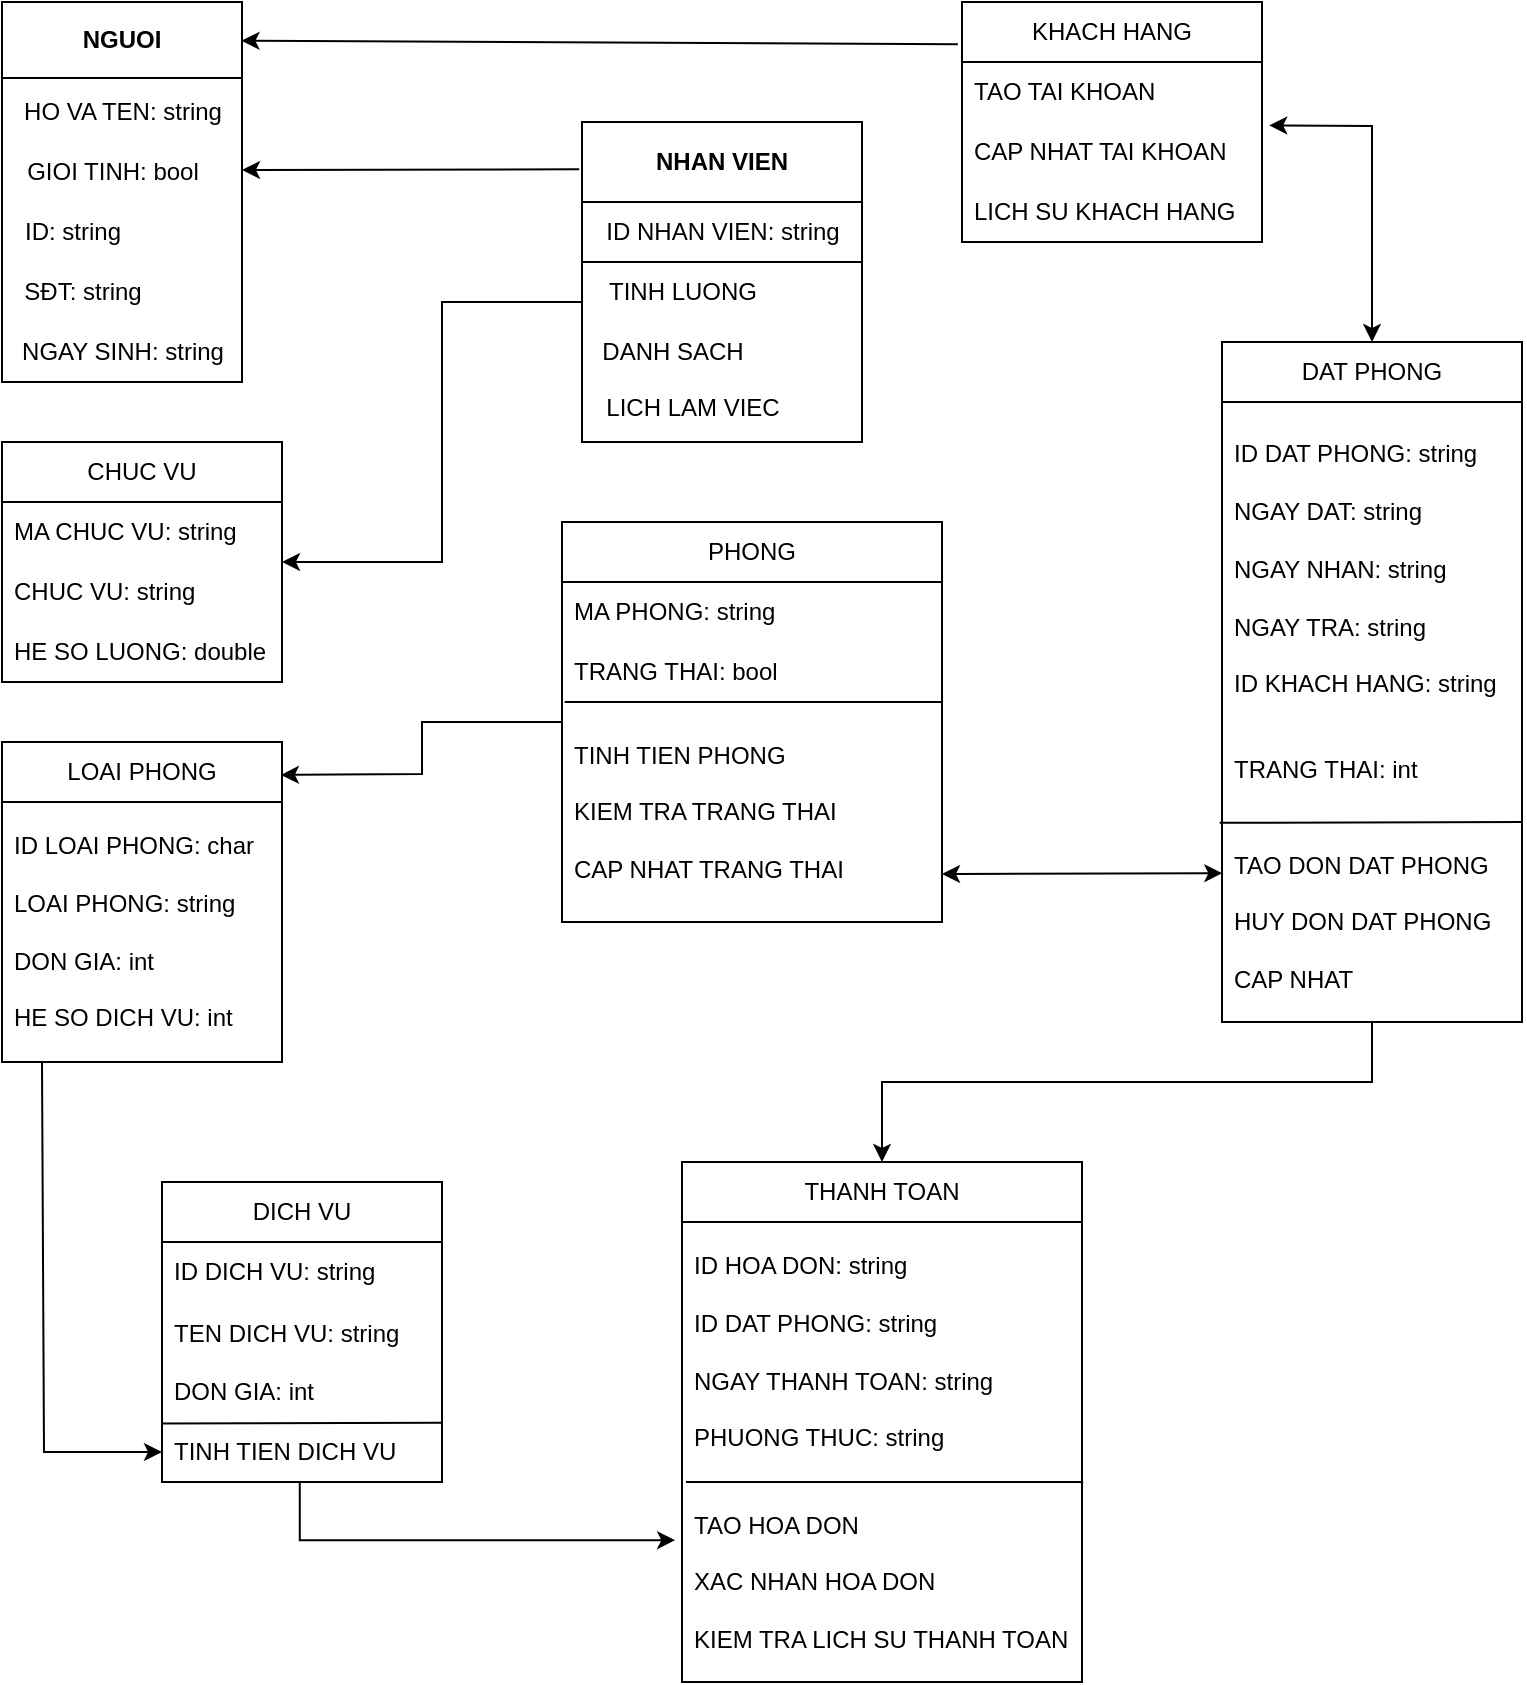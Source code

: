 <mxfile version="24.8.3">
  <diagram id="C5RBs43oDa-KdzZeNtuy" name="Page-1">
    <mxGraphModel dx="862" dy="1085" grid="1" gridSize="10" guides="1" tooltips="1" connect="1" arrows="1" fold="1" page="1" pageScale="1" pageWidth="827" pageHeight="1169" math="0" shadow="0">
      <root>
        <mxCell id="WIyWlLk6GJQsqaUBKTNV-0" />
        <mxCell id="WIyWlLk6GJQsqaUBKTNV-1" parent="WIyWlLk6GJQsqaUBKTNV-0" />
        <mxCell id="i3vQC6eebiwim4Twtcch-16" value="NGUOI" style="swimlane;whiteSpace=wrap;html=1;align=center;verticalAlign=middle;fontFamily=Helvetica;fontSize=12;fontColor=default;autosize=1;resizable=1;fillColor=none;gradientColor=none;startSize=38;movable=1;rotatable=1;deletable=1;editable=1;locked=0;connectable=1;" parent="WIyWlLk6GJQsqaUBKTNV-1" vertex="1">
          <mxGeometry x="20" y="20" width="120" height="190" as="geometry">
            <mxRectangle x="80" y="120" width="140" height="40" as="alternateBounds" />
          </mxGeometry>
        </mxCell>
        <mxCell id="i3vQC6eebiwim4Twtcch-18" value="GIOI TINH: bool" style="text;html=1;align=center;verticalAlign=middle;resizable=0;points=[];autosize=1;strokeColor=none;fillColor=none;fontFamily=Helvetica;fontSize=12;fontColor=default;" parent="i3vQC6eebiwim4Twtcch-16" vertex="1">
          <mxGeometry y="70" width="110" height="30" as="geometry" />
        </mxCell>
        <mxCell id="i3vQC6eebiwim4Twtcch-19" value="ID: string" style="text;html=1;align=center;verticalAlign=middle;resizable=0;points=[];autosize=1;strokeColor=none;fillColor=none;fontFamily=Helvetica;fontSize=12;fontColor=default;" parent="i3vQC6eebiwim4Twtcch-16" vertex="1">
          <mxGeometry y="100" width="70" height="30" as="geometry" />
        </mxCell>
        <mxCell id="i3vQC6eebiwim4Twtcch-24" value="SĐT: string" style="text;html=1;align=center;verticalAlign=middle;resizable=0;points=[];autosize=1;strokeColor=none;fillColor=none;fontFamily=Helvetica;fontSize=12;fontColor=default;" parent="i3vQC6eebiwim4Twtcch-16" vertex="1">
          <mxGeometry y="130" width="80" height="30" as="geometry" />
        </mxCell>
        <mxCell id="i3vQC6eebiwim4Twtcch-25" value="NGAY SINH: string" style="text;html=1;align=center;verticalAlign=middle;resizable=0;points=[];autosize=1;strokeColor=none;fillColor=none;fontFamily=Helvetica;fontSize=12;fontColor=default;" parent="i3vQC6eebiwim4Twtcch-16" vertex="1">
          <mxGeometry y="160" width="120" height="30" as="geometry" />
        </mxCell>
        <mxCell id="i3vQC6eebiwim4Twtcch-17" value="HO VA TEN: string" style="text;html=1;align=center;verticalAlign=middle;resizable=0;points=[];autosize=1;strokeColor=none;fillColor=none;fontFamily=Helvetica;fontSize=12;fontColor=default;" parent="i3vQC6eebiwim4Twtcch-16" vertex="1">
          <mxGeometry y="40" width="120" height="30" as="geometry" />
        </mxCell>
        <mxCell id="i3vQC6eebiwim4Twtcch-39" value="NHAN VIEN" style="swimlane;whiteSpace=wrap;html=1;startSize=40;" parent="WIyWlLk6GJQsqaUBKTNV-1" vertex="1">
          <mxGeometry x="310" y="80" width="140" height="160" as="geometry">
            <mxRectangle x="310" y="80" width="110" height="40" as="alternateBounds" />
          </mxGeometry>
        </mxCell>
        <mxCell id="i3vQC6eebiwim4Twtcch-40" value="ID NHAN VIEN: string" style="text;html=1;align=center;verticalAlign=middle;resizable=0;points=[];autosize=1;strokeColor=none;fillColor=none;" parent="i3vQC6eebiwim4Twtcch-39" vertex="1">
          <mxGeometry y="40" width="140" height="30" as="geometry" />
        </mxCell>
        <mxCell id="i3vQC6eebiwim4Twtcch-41" value="" style="endArrow=none;html=1;rounded=0;" parent="i3vQC6eebiwim4Twtcch-39" edge="1">
          <mxGeometry width="50" height="50" relative="1" as="geometry">
            <mxPoint y="70" as="sourcePoint" />
            <mxPoint x="140" y="70" as="targetPoint" />
            <Array as="points" />
          </mxGeometry>
        </mxCell>
        <mxCell id="i3vQC6eebiwim4Twtcch-45" value="TINH LUONG" style="text;html=1;align=center;verticalAlign=middle;resizable=0;points=[];autosize=1;strokeColor=none;fillColor=none;" parent="i3vQC6eebiwim4Twtcch-39" vertex="1">
          <mxGeometry y="70" width="100" height="30" as="geometry" />
        </mxCell>
        <mxCell id="7J45QRhB3qLV9kXO11zj-0" value="DANH SACH" style="text;html=1;align=center;verticalAlign=middle;resizable=0;points=[];autosize=1;strokeColor=none;fillColor=none;" parent="i3vQC6eebiwim4Twtcch-39" vertex="1">
          <mxGeometry y="100" width="90" height="30" as="geometry" />
        </mxCell>
        <mxCell id="7J45QRhB3qLV9kXO11zj-1" value="LICH LAM VIEC" style="text;html=1;align=center;verticalAlign=middle;resizable=0;points=[];autosize=1;strokeColor=none;fillColor=none;" parent="i3vQC6eebiwim4Twtcch-39" vertex="1">
          <mxGeometry y="128" width="110" height="30" as="geometry" />
        </mxCell>
        <mxCell id="7J45QRhB3qLV9kXO11zj-2" value="KHACH HANG" style="swimlane;fontStyle=0;childLayout=stackLayout;horizontal=1;startSize=30;horizontalStack=0;resizeParent=1;resizeParentMax=0;resizeLast=0;collapsible=1;marginBottom=0;whiteSpace=wrap;html=1;" parent="WIyWlLk6GJQsqaUBKTNV-1" vertex="1">
          <mxGeometry x="500" y="20" width="150" height="120" as="geometry" />
        </mxCell>
        <mxCell id="7J45QRhB3qLV9kXO11zj-3" value="TAO TAI KHOAN" style="text;strokeColor=none;fillColor=none;align=left;verticalAlign=middle;spacingLeft=4;spacingRight=4;overflow=hidden;points=[[0,0.5],[1,0.5]];portConstraint=eastwest;rotatable=0;whiteSpace=wrap;html=1;" parent="7J45QRhB3qLV9kXO11zj-2" vertex="1">
          <mxGeometry y="30" width="150" height="30" as="geometry" />
        </mxCell>
        <mxCell id="7J45QRhB3qLV9kXO11zj-4" value="CAP NHAT TAI KHOAN" style="text;strokeColor=none;fillColor=none;align=left;verticalAlign=middle;spacingLeft=4;spacingRight=4;overflow=hidden;points=[[0,0.5],[1,0.5]];portConstraint=eastwest;rotatable=0;whiteSpace=wrap;html=1;" parent="7J45QRhB3qLV9kXO11zj-2" vertex="1">
          <mxGeometry y="60" width="150" height="30" as="geometry" />
        </mxCell>
        <mxCell id="7J45QRhB3qLV9kXO11zj-5" value="LICH SU KHACH HANG" style="text;strokeColor=none;fillColor=none;align=left;verticalAlign=middle;spacingLeft=4;spacingRight=4;overflow=hidden;points=[[0,0.5],[1,0.5]];portConstraint=eastwest;rotatable=0;whiteSpace=wrap;html=1;" parent="7J45QRhB3qLV9kXO11zj-2" vertex="1">
          <mxGeometry y="90" width="150" height="30" as="geometry" />
        </mxCell>
        <mxCell id="7J45QRhB3qLV9kXO11zj-7" value="PHONG" style="swimlane;fontStyle=0;childLayout=stackLayout;horizontal=1;startSize=30;horizontalStack=0;resizeParent=1;resizeParentMax=0;resizeLast=0;collapsible=1;marginBottom=0;whiteSpace=wrap;html=1;" parent="WIyWlLk6GJQsqaUBKTNV-1" vertex="1">
          <mxGeometry x="300" y="280" width="190" height="200" as="geometry" />
        </mxCell>
        <mxCell id="7J45QRhB3qLV9kXO11zj-8" value="MA PHONG: string&amp;nbsp;" style="text;strokeColor=none;fillColor=none;align=left;verticalAlign=middle;spacingLeft=4;spacingRight=4;overflow=hidden;points=[[0,0.5],[1,0.5]];portConstraint=eastwest;rotatable=0;whiteSpace=wrap;html=1;" parent="7J45QRhB3qLV9kXO11zj-7" vertex="1">
          <mxGeometry y="30" width="190" height="30" as="geometry" />
        </mxCell>
        <mxCell id="7J45QRhB3qLV9kXO11zj-9" value="TRANG THAI: bool" style="text;strokeColor=none;fillColor=none;align=left;verticalAlign=middle;spacingLeft=4;spacingRight=4;overflow=hidden;points=[[0,0.5],[1,0.5]];portConstraint=eastwest;rotatable=0;whiteSpace=wrap;html=1;" parent="7J45QRhB3qLV9kXO11zj-7" vertex="1">
          <mxGeometry y="60" width="190" height="30" as="geometry" />
        </mxCell>
        <mxCell id="7J45QRhB3qLV9kXO11zj-10" value="&lt;div&gt;TINH TIEN PHONG&lt;/div&gt;&lt;div&gt;&lt;br&gt;&lt;/div&gt;KIEM TRA TRANG THAI&lt;div&gt;&lt;br&gt;&lt;/div&gt;&lt;div&gt;CAP NHAT TRANG THAI&lt;/div&gt;" style="text;strokeColor=none;fillColor=none;align=left;verticalAlign=middle;spacingLeft=4;spacingRight=4;overflow=hidden;points=[[0,0.5],[1,0.5]];portConstraint=eastwest;rotatable=0;whiteSpace=wrap;html=1;" parent="7J45QRhB3qLV9kXO11zj-7" vertex="1">
          <mxGeometry y="90" width="190" height="110" as="geometry" />
        </mxCell>
        <mxCell id="7J45QRhB3qLV9kXO11zj-11" value="" style="endArrow=none;html=1;rounded=0;exitX=0.007;exitY=1;exitDx=0;exitDy=0;exitPerimeter=0;entryX=1;entryY=1;entryDx=0;entryDy=0;entryPerimeter=0;" parent="7J45QRhB3qLV9kXO11zj-7" source="7J45QRhB3qLV9kXO11zj-9" target="7J45QRhB3qLV9kXO11zj-9" edge="1">
          <mxGeometry width="50" height="50" relative="1" as="geometry">
            <mxPoint x="80" y="-60" as="sourcePoint" />
            <mxPoint x="130" y="-110" as="targetPoint" />
          </mxGeometry>
        </mxCell>
        <mxCell id="7J45QRhB3qLV9kXO11zj-12" value="DAT PHONG" style="swimlane;fontStyle=0;childLayout=stackLayout;horizontal=1;startSize=30;horizontalStack=0;resizeParent=1;resizeParentMax=0;resizeLast=0;collapsible=1;marginBottom=0;whiteSpace=wrap;html=1;points=[[0,0,0,0,0],[0,0.25,0,0,0],[0,0.5,0,0,0],[0,0.75,0,0,0],[0,1,0,0,0],[0.25,0,0,0,0],[0.25,1,0,0,0],[0.5,0,0,0,0],[0.5,1,0,0,0],[0.75,0,0,0,0],[0.75,1,0,0,0],[1,0,0,0,0],[1,0.25,0,0,0],[1,0.5,0,0,0],[1,0.75,0,0,0],[1,1,0,0,0]];" parent="WIyWlLk6GJQsqaUBKTNV-1" vertex="1">
          <mxGeometry x="630" y="190" width="150" height="340" as="geometry" />
        </mxCell>
        <mxCell id="7J45QRhB3qLV9kXO11zj-13" value="ID DAT PHONG: string&lt;div&gt;&lt;br&gt;&lt;/div&gt;&lt;div&gt;NGAY DAT: string&lt;/div&gt;&lt;div&gt;&lt;br&gt;&lt;/div&gt;&lt;div&gt;NGAY NHAN: string&lt;/div&gt;&lt;div&gt;&lt;br&gt;&lt;/div&gt;&lt;div&gt;NGAY TRA: string&lt;/div&gt;&lt;div&gt;&lt;br&gt;&lt;/div&gt;&lt;div&gt;ID KHACH HANG: string&lt;/div&gt;&lt;div&gt;&lt;br&gt;&lt;/div&gt;&lt;div&gt;&lt;br&gt;&lt;/div&gt;&lt;div&gt;TRANG THAI: int&lt;/div&gt;" style="text;strokeColor=none;fillColor=none;align=left;verticalAlign=middle;spacingLeft=4;spacingRight=4;overflow=hidden;points=[[0,0.5],[1,0.5]];portConstraint=eastwest;rotatable=0;whiteSpace=wrap;html=1;" parent="7J45QRhB3qLV9kXO11zj-12" vertex="1">
          <mxGeometry y="30" width="150" height="210" as="geometry" />
        </mxCell>
        <mxCell id="7J45QRhB3qLV9kXO11zj-14" value="TAO DON DAT PHONG&lt;div&gt;&lt;br&gt;&lt;/div&gt;&lt;div&gt;HUY DON DAT PHONG&lt;/div&gt;&lt;div&gt;&lt;br&gt;&lt;/div&gt;&lt;div&gt;CAP NHAT&amp;nbsp;&lt;/div&gt;" style="text;strokeColor=none;fillColor=none;align=left;verticalAlign=middle;spacingLeft=4;spacingRight=4;overflow=hidden;points=[[0,0.5],[1,0.5]];portConstraint=eastwest;rotatable=0;whiteSpace=wrap;html=1;" parent="7J45QRhB3qLV9kXO11zj-12" vertex="1">
          <mxGeometry y="240" width="150" height="100" as="geometry" />
        </mxCell>
        <mxCell id="7J45QRhB3qLV9kXO11zj-18" value="" style="endArrow=none;html=1;rounded=0;exitX=-0.008;exitY=0.004;exitDx=0;exitDy=0;exitPerimeter=0;" parent="7J45QRhB3qLV9kXO11zj-12" source="7J45QRhB3qLV9kXO11zj-14" edge="1">
          <mxGeometry width="50" height="50" relative="1" as="geometry">
            <mxPoint x="-160" y="110" as="sourcePoint" />
            <mxPoint x="150" y="240" as="targetPoint" />
          </mxGeometry>
        </mxCell>
        <mxCell id="7J45QRhB3qLV9kXO11zj-60" value="" style="endArrow=classic;startArrow=classic;html=1;rounded=0;entryX=0.001;entryY=0.256;entryDx=0;entryDy=0;entryPerimeter=0;exitX=0.001;exitY=0.256;exitDx=0;exitDy=0;exitPerimeter=0;" parent="7J45QRhB3qLV9kXO11zj-12" edge="1" source="7J45QRhB3qLV9kXO11zj-14">
          <mxGeometry width="50" height="50" relative="1" as="geometry">
            <mxPoint x="-120" y="260" as="sourcePoint" />
            <mxPoint x="-140" y="266" as="targetPoint" />
          </mxGeometry>
        </mxCell>
        <mxCell id="7J45QRhB3qLV9kXO11zj-19" value="THANH TOAN" style="swimlane;fontStyle=0;childLayout=stackLayout;horizontal=1;startSize=30;horizontalStack=0;resizeParent=1;resizeParentMax=0;resizeLast=0;collapsible=1;marginBottom=0;whiteSpace=wrap;html=1;" parent="WIyWlLk6GJQsqaUBKTNV-1" vertex="1">
          <mxGeometry x="360" y="600" width="200" height="260" as="geometry" />
        </mxCell>
        <mxCell id="7J45QRhB3qLV9kXO11zj-20" value="ID HOA DON: string&lt;div&gt;&lt;br&gt;&lt;/div&gt;&lt;div&gt;ID DAT PHONG: string&lt;/div&gt;&lt;div&gt;&lt;br&gt;&lt;/div&gt;&lt;div&gt;NGAY THANH TOAN: string&lt;/div&gt;&lt;div&gt;&lt;br&gt;&lt;/div&gt;&lt;div&gt;PHUONG THUC: string&lt;/div&gt;" style="text;strokeColor=none;fillColor=none;align=left;verticalAlign=middle;spacingLeft=4;spacingRight=4;overflow=hidden;points=[[0,0.5],[1,0.5]];portConstraint=eastwest;rotatable=0;whiteSpace=wrap;html=1;" parent="7J45QRhB3qLV9kXO11zj-19" vertex="1">
          <mxGeometry y="30" width="200" height="130" as="geometry" />
        </mxCell>
        <mxCell id="7J45QRhB3qLV9kXO11zj-21" value="TAO HOA DON&lt;div&gt;&lt;br&gt;&lt;/div&gt;&lt;div&gt;XAC NHAN HOA DON&lt;/div&gt;&lt;div&gt;&lt;br&gt;&lt;/div&gt;&lt;div&gt;KIEM TRA LICH SU THANH TOAN&lt;/div&gt;" style="text;strokeColor=none;fillColor=none;align=left;verticalAlign=middle;spacingLeft=4;spacingRight=4;overflow=hidden;points=[[0,0.5],[1,0.5]];portConstraint=eastwest;rotatable=0;whiteSpace=wrap;html=1;" parent="7J45QRhB3qLV9kXO11zj-19" vertex="1">
          <mxGeometry y="160" width="200" height="100" as="geometry" />
        </mxCell>
        <mxCell id="7J45QRhB3qLV9kXO11zj-24" value="" style="endArrow=none;html=1;rounded=0;entryX=1.003;entryY=0;entryDx=0;entryDy=0;entryPerimeter=0;" parent="7J45QRhB3qLV9kXO11zj-19" target="7J45QRhB3qLV9kXO11zj-21" edge="1">
          <mxGeometry width="50" height="50" relative="1" as="geometry">
            <mxPoint x="2" y="160" as="sourcePoint" />
            <mxPoint x="470" y="250" as="targetPoint" />
          </mxGeometry>
        </mxCell>
        <mxCell id="7J45QRhB3qLV9kXO11zj-27" value="LOAI PHONG" style="swimlane;fontStyle=0;childLayout=stackLayout;horizontal=1;startSize=30;horizontalStack=0;resizeParent=1;resizeParentMax=0;resizeLast=0;collapsible=1;marginBottom=0;whiteSpace=wrap;html=1;" parent="WIyWlLk6GJQsqaUBKTNV-1" vertex="1">
          <mxGeometry x="20" y="390" width="140" height="160" as="geometry" />
        </mxCell>
        <mxCell id="7J45QRhB3qLV9kXO11zj-28" value="&lt;div&gt;ID LOAI PHONG: char&lt;/div&gt;&lt;div&gt;&lt;br&gt;&lt;/div&gt;LOAI PHONG: string&lt;div&gt;&lt;br&gt;&lt;/div&gt;&lt;div&gt;DON GIA: int&lt;br&gt;&lt;div&gt;&lt;br&gt;&lt;/div&gt;&lt;div&gt;HE SO DICH VU: int&lt;/div&gt;&lt;/div&gt;" style="text;strokeColor=none;fillColor=none;align=left;verticalAlign=middle;spacingLeft=4;spacingRight=4;overflow=hidden;points=[[0,0.5],[1,0.5]];portConstraint=eastwest;rotatable=0;whiteSpace=wrap;html=1;" parent="7J45QRhB3qLV9kXO11zj-27" vertex="1">
          <mxGeometry y="30" width="140" height="130" as="geometry" />
        </mxCell>
        <mxCell id="7J45QRhB3qLV9kXO11zj-33" value="CHUC VU" style="swimlane;fontStyle=0;childLayout=stackLayout;horizontal=1;startSize=30;horizontalStack=0;resizeParent=1;resizeParentMax=0;resizeLast=0;collapsible=1;marginBottom=0;whiteSpace=wrap;html=1;" parent="WIyWlLk6GJQsqaUBKTNV-1" vertex="1">
          <mxGeometry x="20" y="240" width="140" height="120" as="geometry" />
        </mxCell>
        <mxCell id="7J45QRhB3qLV9kXO11zj-34" value="MA CHUC VU: string" style="text;strokeColor=none;fillColor=none;align=left;verticalAlign=middle;spacingLeft=4;spacingRight=4;overflow=hidden;points=[[0,0.5],[1,0.5]];portConstraint=eastwest;rotatable=0;whiteSpace=wrap;html=1;" parent="7J45QRhB3qLV9kXO11zj-33" vertex="1">
          <mxGeometry y="30" width="140" height="30" as="geometry" />
        </mxCell>
        <mxCell id="7J45QRhB3qLV9kXO11zj-35" value="CHUC VU: string" style="text;strokeColor=none;fillColor=none;align=left;verticalAlign=middle;spacingLeft=4;spacingRight=4;overflow=hidden;points=[[0,0.5],[1,0.5]];portConstraint=eastwest;rotatable=0;whiteSpace=wrap;html=1;" parent="7J45QRhB3qLV9kXO11zj-33" vertex="1">
          <mxGeometry y="60" width="140" height="30" as="geometry" />
        </mxCell>
        <mxCell id="7J45QRhB3qLV9kXO11zj-36" value="HE SO LUONG: double" style="text;strokeColor=none;fillColor=none;align=left;verticalAlign=middle;spacingLeft=4;spacingRight=4;overflow=hidden;points=[[0,0.5],[1,0.5]];portConstraint=eastwest;rotatable=0;whiteSpace=wrap;html=1;" parent="7J45QRhB3qLV9kXO11zj-33" vertex="1">
          <mxGeometry y="90" width="140" height="30" as="geometry" />
        </mxCell>
        <mxCell id="7J45QRhB3qLV9kXO11zj-38" value="DICH VU" style="swimlane;fontStyle=0;childLayout=stackLayout;horizontal=1;startSize=30;horizontalStack=0;resizeParent=1;resizeParentMax=0;resizeLast=0;collapsible=1;marginBottom=0;whiteSpace=wrap;html=1;" parent="WIyWlLk6GJQsqaUBKTNV-1" vertex="1">
          <mxGeometry x="100" y="610" width="140" height="150" as="geometry" />
        </mxCell>
        <mxCell id="7J45QRhB3qLV9kXO11zj-39" value="ID DICH VU: string" style="text;strokeColor=none;fillColor=none;align=left;verticalAlign=middle;spacingLeft=4;spacingRight=4;overflow=hidden;points=[[0,0.5],[1,0.5]];portConstraint=eastwest;rotatable=0;whiteSpace=wrap;html=1;" parent="7J45QRhB3qLV9kXO11zj-38" vertex="1">
          <mxGeometry y="30" width="140" height="30" as="geometry" />
        </mxCell>
        <mxCell id="7J45QRhB3qLV9kXO11zj-40" value="TEN DICH VU: string&lt;div&gt;&lt;br&gt;&lt;/div&gt;&lt;div&gt;DON GIA: int&lt;br&gt;&lt;/div&gt;" style="text;strokeColor=none;fillColor=none;align=left;verticalAlign=middle;spacingLeft=4;spacingRight=4;overflow=hidden;points=[[0,0.5],[1,0.5]];portConstraint=eastwest;rotatable=0;whiteSpace=wrap;html=1;" parent="7J45QRhB3qLV9kXO11zj-38" vertex="1">
          <mxGeometry y="60" width="140" height="60" as="geometry" />
        </mxCell>
        <mxCell id="7J45QRhB3qLV9kXO11zj-41" value="TINH TIEN DICH VU" style="text;strokeColor=none;fillColor=none;align=left;verticalAlign=middle;spacingLeft=4;spacingRight=4;overflow=hidden;points=[[0,0.5],[1,0.5]];portConstraint=eastwest;rotatable=0;whiteSpace=wrap;html=1;" parent="7J45QRhB3qLV9kXO11zj-38" vertex="1">
          <mxGeometry y="120" width="140" height="30" as="geometry" />
        </mxCell>
        <mxCell id="7J45QRhB3qLV9kXO11zj-55" value="" style="endArrow=none;html=1;rounded=0;exitX=0.003;exitY=1.013;exitDx=0;exitDy=0;exitPerimeter=0;entryX=1.003;entryY=0.011;entryDx=0;entryDy=0;entryPerimeter=0;" parent="7J45QRhB3qLV9kXO11zj-38" source="7J45QRhB3qLV9kXO11zj-40" target="7J45QRhB3qLV9kXO11zj-41" edge="1">
          <mxGeometry width="50" height="50" relative="1" as="geometry">
            <mxPoint x="390" y="140" as="sourcePoint" />
            <mxPoint x="440" y="90" as="targetPoint" />
          </mxGeometry>
        </mxCell>
        <mxCell id="7J45QRhB3qLV9kXO11zj-49" value="" style="endArrow=classic;html=1;rounded=0;exitX=0.5;exitY=1;exitDx=0;exitDy=0;exitPerimeter=0;entryX=0.5;entryY=0;entryDx=0;entryDy=0;" parent="WIyWlLk6GJQsqaUBKTNV-1" source="7J45QRhB3qLV9kXO11zj-12" target="7J45QRhB3qLV9kXO11zj-19" edge="1">
          <mxGeometry width="50" height="50" relative="1" as="geometry">
            <mxPoint x="460" y="490" as="sourcePoint" />
            <mxPoint x="510" y="440" as="targetPoint" />
            <Array as="points">
              <mxPoint x="705" y="560" />
              <mxPoint x="460" y="560" />
            </Array>
          </mxGeometry>
        </mxCell>
        <mxCell id="7J45QRhB3qLV9kXO11zj-50" value="" style="endArrow=classic;html=1;rounded=0;entryX=-0.01;entryY=0.148;entryDx=0;entryDy=0;entryPerimeter=0;exitX=-0.01;exitY=0.148;exitDx=0;exitDy=0;exitPerimeter=0;" parent="WIyWlLk6GJQsqaUBKTNV-1" source="i3vQC6eebiwim4Twtcch-39" edge="1">
          <mxGeometry width="50" height="50" relative="1" as="geometry">
            <mxPoint x="510" y="150" as="sourcePoint" />
            <mxPoint x="140" y="104" as="targetPoint" />
          </mxGeometry>
        </mxCell>
        <mxCell id="7J45QRhB3qLV9kXO11zj-51" value="" style="endArrow=classic;html=1;rounded=0;exitX=-0.014;exitY=0.176;exitDx=0;exitDy=0;exitPerimeter=0;entryX=0.998;entryY=0.102;entryDx=0;entryDy=0;entryPerimeter=0;" parent="WIyWlLk6GJQsqaUBKTNV-1" source="7J45QRhB3qLV9kXO11zj-2" target="i3vQC6eebiwim4Twtcch-16" edge="1">
          <mxGeometry width="50" height="50" relative="1" as="geometry">
            <mxPoint x="510" y="150" as="sourcePoint" />
            <mxPoint x="460" y="200" as="targetPoint" />
          </mxGeometry>
        </mxCell>
        <mxCell id="7J45QRhB3qLV9kXO11zj-54" value="" style="endArrow=classic;html=1;rounded=0;exitX=1.003;exitY=0.103;exitDx=0;exitDy=0;exitPerimeter=0;" parent="WIyWlLk6GJQsqaUBKTNV-1" edge="1">
          <mxGeometry width="50" height="50" relative="1" as="geometry">
            <mxPoint x="300" y="380" as="sourcePoint" />
            <mxPoint x="159.47" y="406.48" as="targetPoint" />
            <Array as="points">
              <mxPoint x="230" y="380" />
              <mxPoint x="230" y="406" />
            </Array>
          </mxGeometry>
        </mxCell>
        <mxCell id="7J45QRhB3qLV9kXO11zj-56" value="" style="endArrow=classic;html=1;rounded=0;entryX=0;entryY=0.5;entryDx=0;entryDy=0;" parent="WIyWlLk6GJQsqaUBKTNV-1" target="7J45QRhB3qLV9kXO11zj-41" edge="1">
          <mxGeometry width="50" height="50" relative="1" as="geometry">
            <mxPoint x="40" y="550" as="sourcePoint" />
            <mxPoint x="510" y="600" as="targetPoint" />
            <Array as="points">
              <mxPoint x="41" y="745" />
            </Array>
          </mxGeometry>
        </mxCell>
        <mxCell id="7J45QRhB3qLV9kXO11zj-58" style="edgeStyle=orthogonalEdgeStyle;rounded=0;orthogonalLoop=1;jettySize=auto;html=1;entryX=-0.017;entryY=0.291;entryDx=0;entryDy=0;entryPerimeter=0;exitX=0.492;exitY=0.999;exitDx=0;exitDy=0;exitPerimeter=0;" parent="WIyWlLk6GJQsqaUBKTNV-1" source="7J45QRhB3qLV9kXO11zj-41" target="7J45QRhB3qLV9kXO11zj-21" edge="1">
          <mxGeometry relative="1" as="geometry" />
        </mxCell>
        <mxCell id="7J45QRhB3qLV9kXO11zj-61" value="" style="endArrow=classic;startArrow=classic;html=1;rounded=0;exitX=1.024;exitY=0.057;exitDx=0;exitDy=0;exitPerimeter=0;entryX=0.5;entryY=0;entryDx=0;entryDy=0;entryPerimeter=0;" parent="WIyWlLk6GJQsqaUBKTNV-1" source="7J45QRhB3qLV9kXO11zj-4" target="7J45QRhB3qLV9kXO11zj-12" edge="1">
          <mxGeometry width="50" height="50" relative="1" as="geometry">
            <mxPoint x="460" y="240" as="sourcePoint" />
            <mxPoint x="510" y="190" as="targetPoint" />
            <Array as="points">
              <mxPoint x="705" y="82" />
            </Array>
          </mxGeometry>
        </mxCell>
        <mxCell id="7J45QRhB3qLV9kXO11zj-37" style="edgeStyle=orthogonalEdgeStyle;rounded=0;orthogonalLoop=1;jettySize=auto;html=1;exitX=0;exitY=0.667;exitDx=0;exitDy=0;exitPerimeter=0;" parent="WIyWlLk6GJQsqaUBKTNV-1" source="i3vQC6eebiwim4Twtcch-45" target="7J45QRhB3qLV9kXO11zj-33" edge="1">
          <mxGeometry relative="1" as="geometry">
            <Array as="points">
              <mxPoint x="240" y="170" />
              <mxPoint x="240" y="300" />
            </Array>
          </mxGeometry>
        </mxCell>
      </root>
    </mxGraphModel>
  </diagram>
</mxfile>
